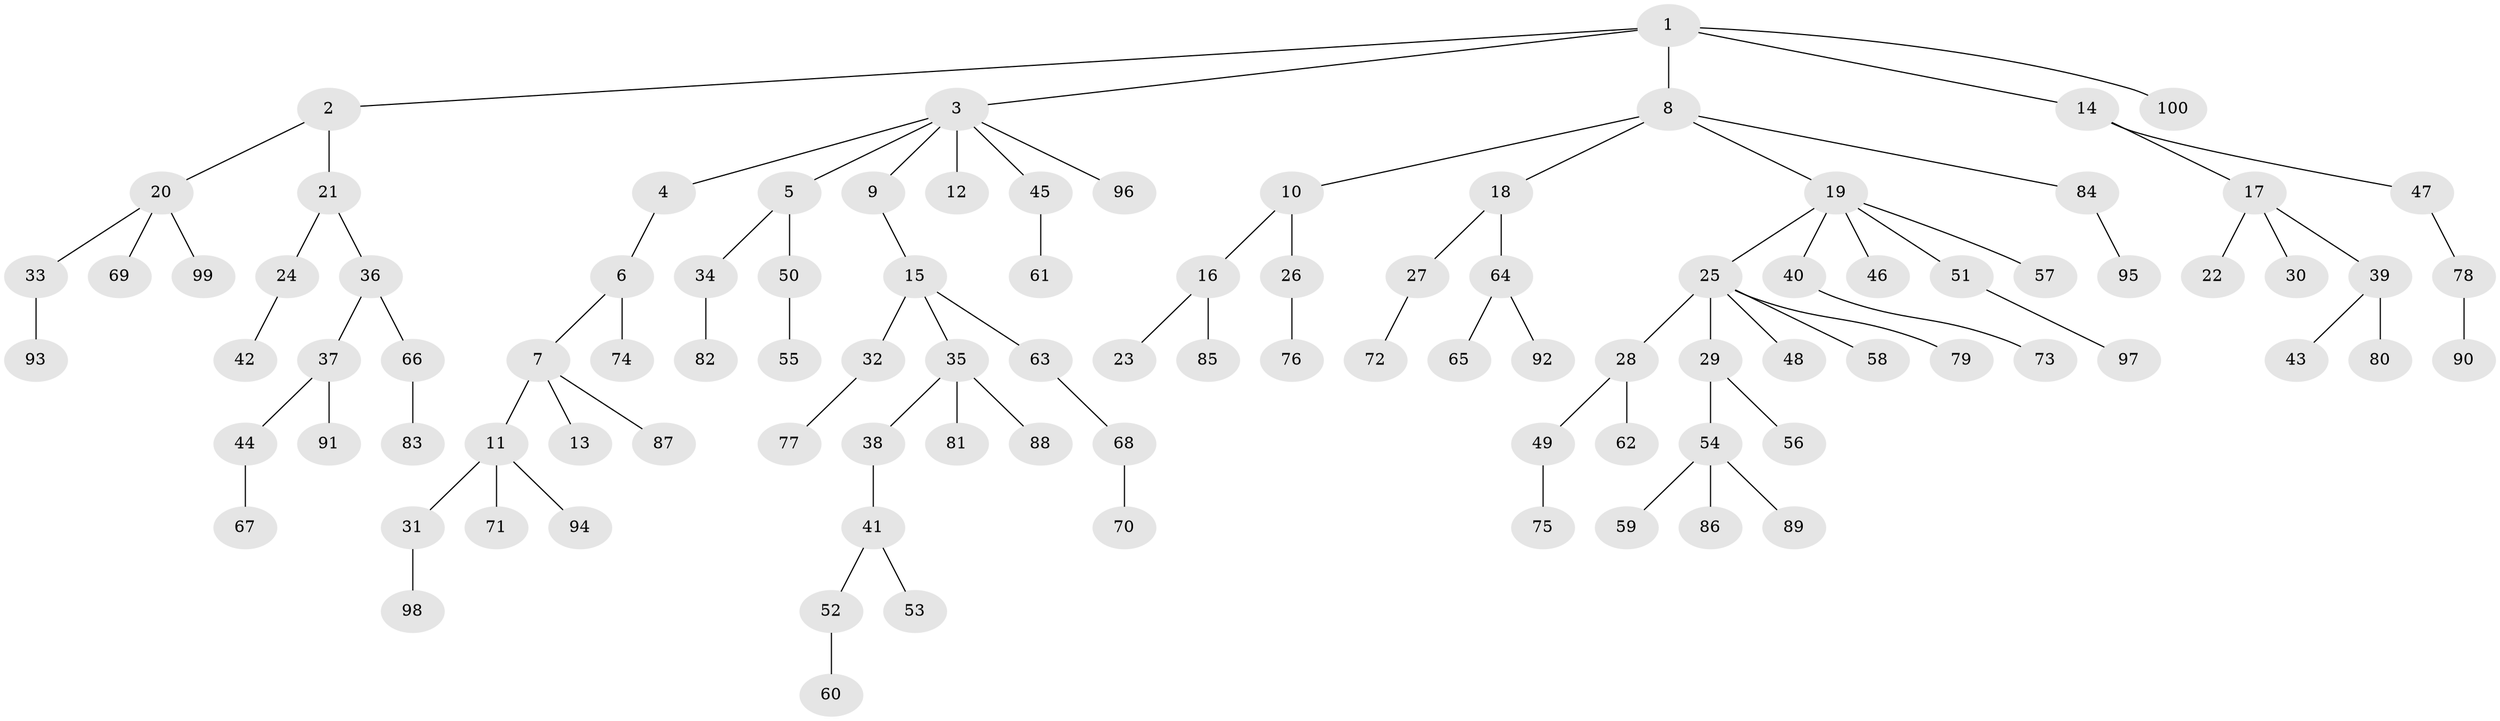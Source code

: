 // Generated by graph-tools (version 1.1) at 2025/53/03/09/25 04:53:14]
// undirected, 100 vertices, 99 edges
graph export_dot {
graph [start="1"]
  node [color=gray90,style=filled];
  1;
  2;
  3;
  4;
  5;
  6;
  7;
  8;
  9;
  10;
  11;
  12;
  13;
  14;
  15;
  16;
  17;
  18;
  19;
  20;
  21;
  22;
  23;
  24;
  25;
  26;
  27;
  28;
  29;
  30;
  31;
  32;
  33;
  34;
  35;
  36;
  37;
  38;
  39;
  40;
  41;
  42;
  43;
  44;
  45;
  46;
  47;
  48;
  49;
  50;
  51;
  52;
  53;
  54;
  55;
  56;
  57;
  58;
  59;
  60;
  61;
  62;
  63;
  64;
  65;
  66;
  67;
  68;
  69;
  70;
  71;
  72;
  73;
  74;
  75;
  76;
  77;
  78;
  79;
  80;
  81;
  82;
  83;
  84;
  85;
  86;
  87;
  88;
  89;
  90;
  91;
  92;
  93;
  94;
  95;
  96;
  97;
  98;
  99;
  100;
  1 -- 2;
  1 -- 3;
  1 -- 8;
  1 -- 14;
  1 -- 100;
  2 -- 20;
  2 -- 21;
  3 -- 4;
  3 -- 5;
  3 -- 9;
  3 -- 12;
  3 -- 45;
  3 -- 96;
  4 -- 6;
  5 -- 34;
  5 -- 50;
  6 -- 7;
  6 -- 74;
  7 -- 11;
  7 -- 13;
  7 -- 87;
  8 -- 10;
  8 -- 18;
  8 -- 19;
  8 -- 84;
  9 -- 15;
  10 -- 16;
  10 -- 26;
  11 -- 31;
  11 -- 71;
  11 -- 94;
  14 -- 17;
  14 -- 47;
  15 -- 32;
  15 -- 35;
  15 -- 63;
  16 -- 23;
  16 -- 85;
  17 -- 22;
  17 -- 30;
  17 -- 39;
  18 -- 27;
  18 -- 64;
  19 -- 25;
  19 -- 40;
  19 -- 46;
  19 -- 51;
  19 -- 57;
  20 -- 33;
  20 -- 69;
  20 -- 99;
  21 -- 24;
  21 -- 36;
  24 -- 42;
  25 -- 28;
  25 -- 29;
  25 -- 48;
  25 -- 58;
  25 -- 79;
  26 -- 76;
  27 -- 72;
  28 -- 49;
  28 -- 62;
  29 -- 54;
  29 -- 56;
  31 -- 98;
  32 -- 77;
  33 -- 93;
  34 -- 82;
  35 -- 38;
  35 -- 81;
  35 -- 88;
  36 -- 37;
  36 -- 66;
  37 -- 44;
  37 -- 91;
  38 -- 41;
  39 -- 43;
  39 -- 80;
  40 -- 73;
  41 -- 52;
  41 -- 53;
  44 -- 67;
  45 -- 61;
  47 -- 78;
  49 -- 75;
  50 -- 55;
  51 -- 97;
  52 -- 60;
  54 -- 59;
  54 -- 86;
  54 -- 89;
  63 -- 68;
  64 -- 65;
  64 -- 92;
  66 -- 83;
  68 -- 70;
  78 -- 90;
  84 -- 95;
}
